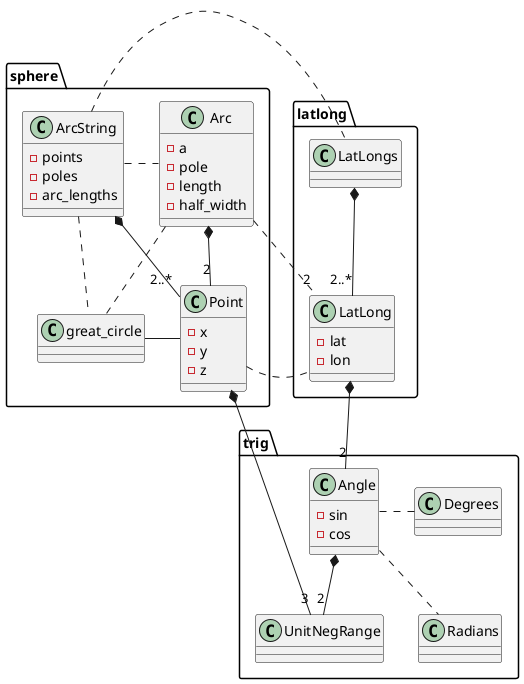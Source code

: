 @startuml

'Copyright (c) 2024 Via Technology Ltd. All Rights Reserved.

' title Sphere Class Diagram

set namespaceSeparator ::

    namespace sphere {
        class ArcString {
            - points
            - poles
            - arc_lengths
        }
        class Arc {
            - a
            - pole
            - length
            - half_width
        }
        class Point {
            - x
            - y
            - z
        }

        ArcString . Arc
        ArcString *-- "2..*" Point
        ArcString .. great_circle
        Arc .. great_circle
        great_circle - Point

        Arc *-- "2" Point
    }

    namespace latlong {
        class LatLong {
            - lat
            - lon
        }

        LatLongs *-- "2..*" LatLong
    }

    namespace trig {
        class Angle {
            - sin
            - cos
        }
        class UnitNegRange
        class Degrees
        class Radians

        Angle *-- "2" UnitNegRange
        Angle . Degrees
        Angle .. Radians
    }

    sphere::ArcString . latlong::LatLongs
    sphere::Arc . "2" latlong::LatLong
    sphere::Point . latlong::LatLong
    sphere::Point *-- "3" trig::UnitNegRange
    latlong::LatLong *-- "2" trig::Angle
@enduml
